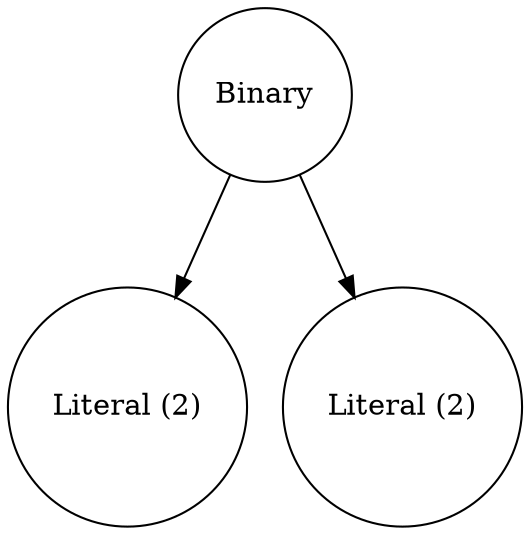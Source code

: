 digraph {
0 [shape="circle" label="Binary"];
1 [shape="circle" label="Literal (2)"];
2 [shape="circle" label="Literal (2)"];
0->1 [label=" "];
0->2 [label=" "];
}

